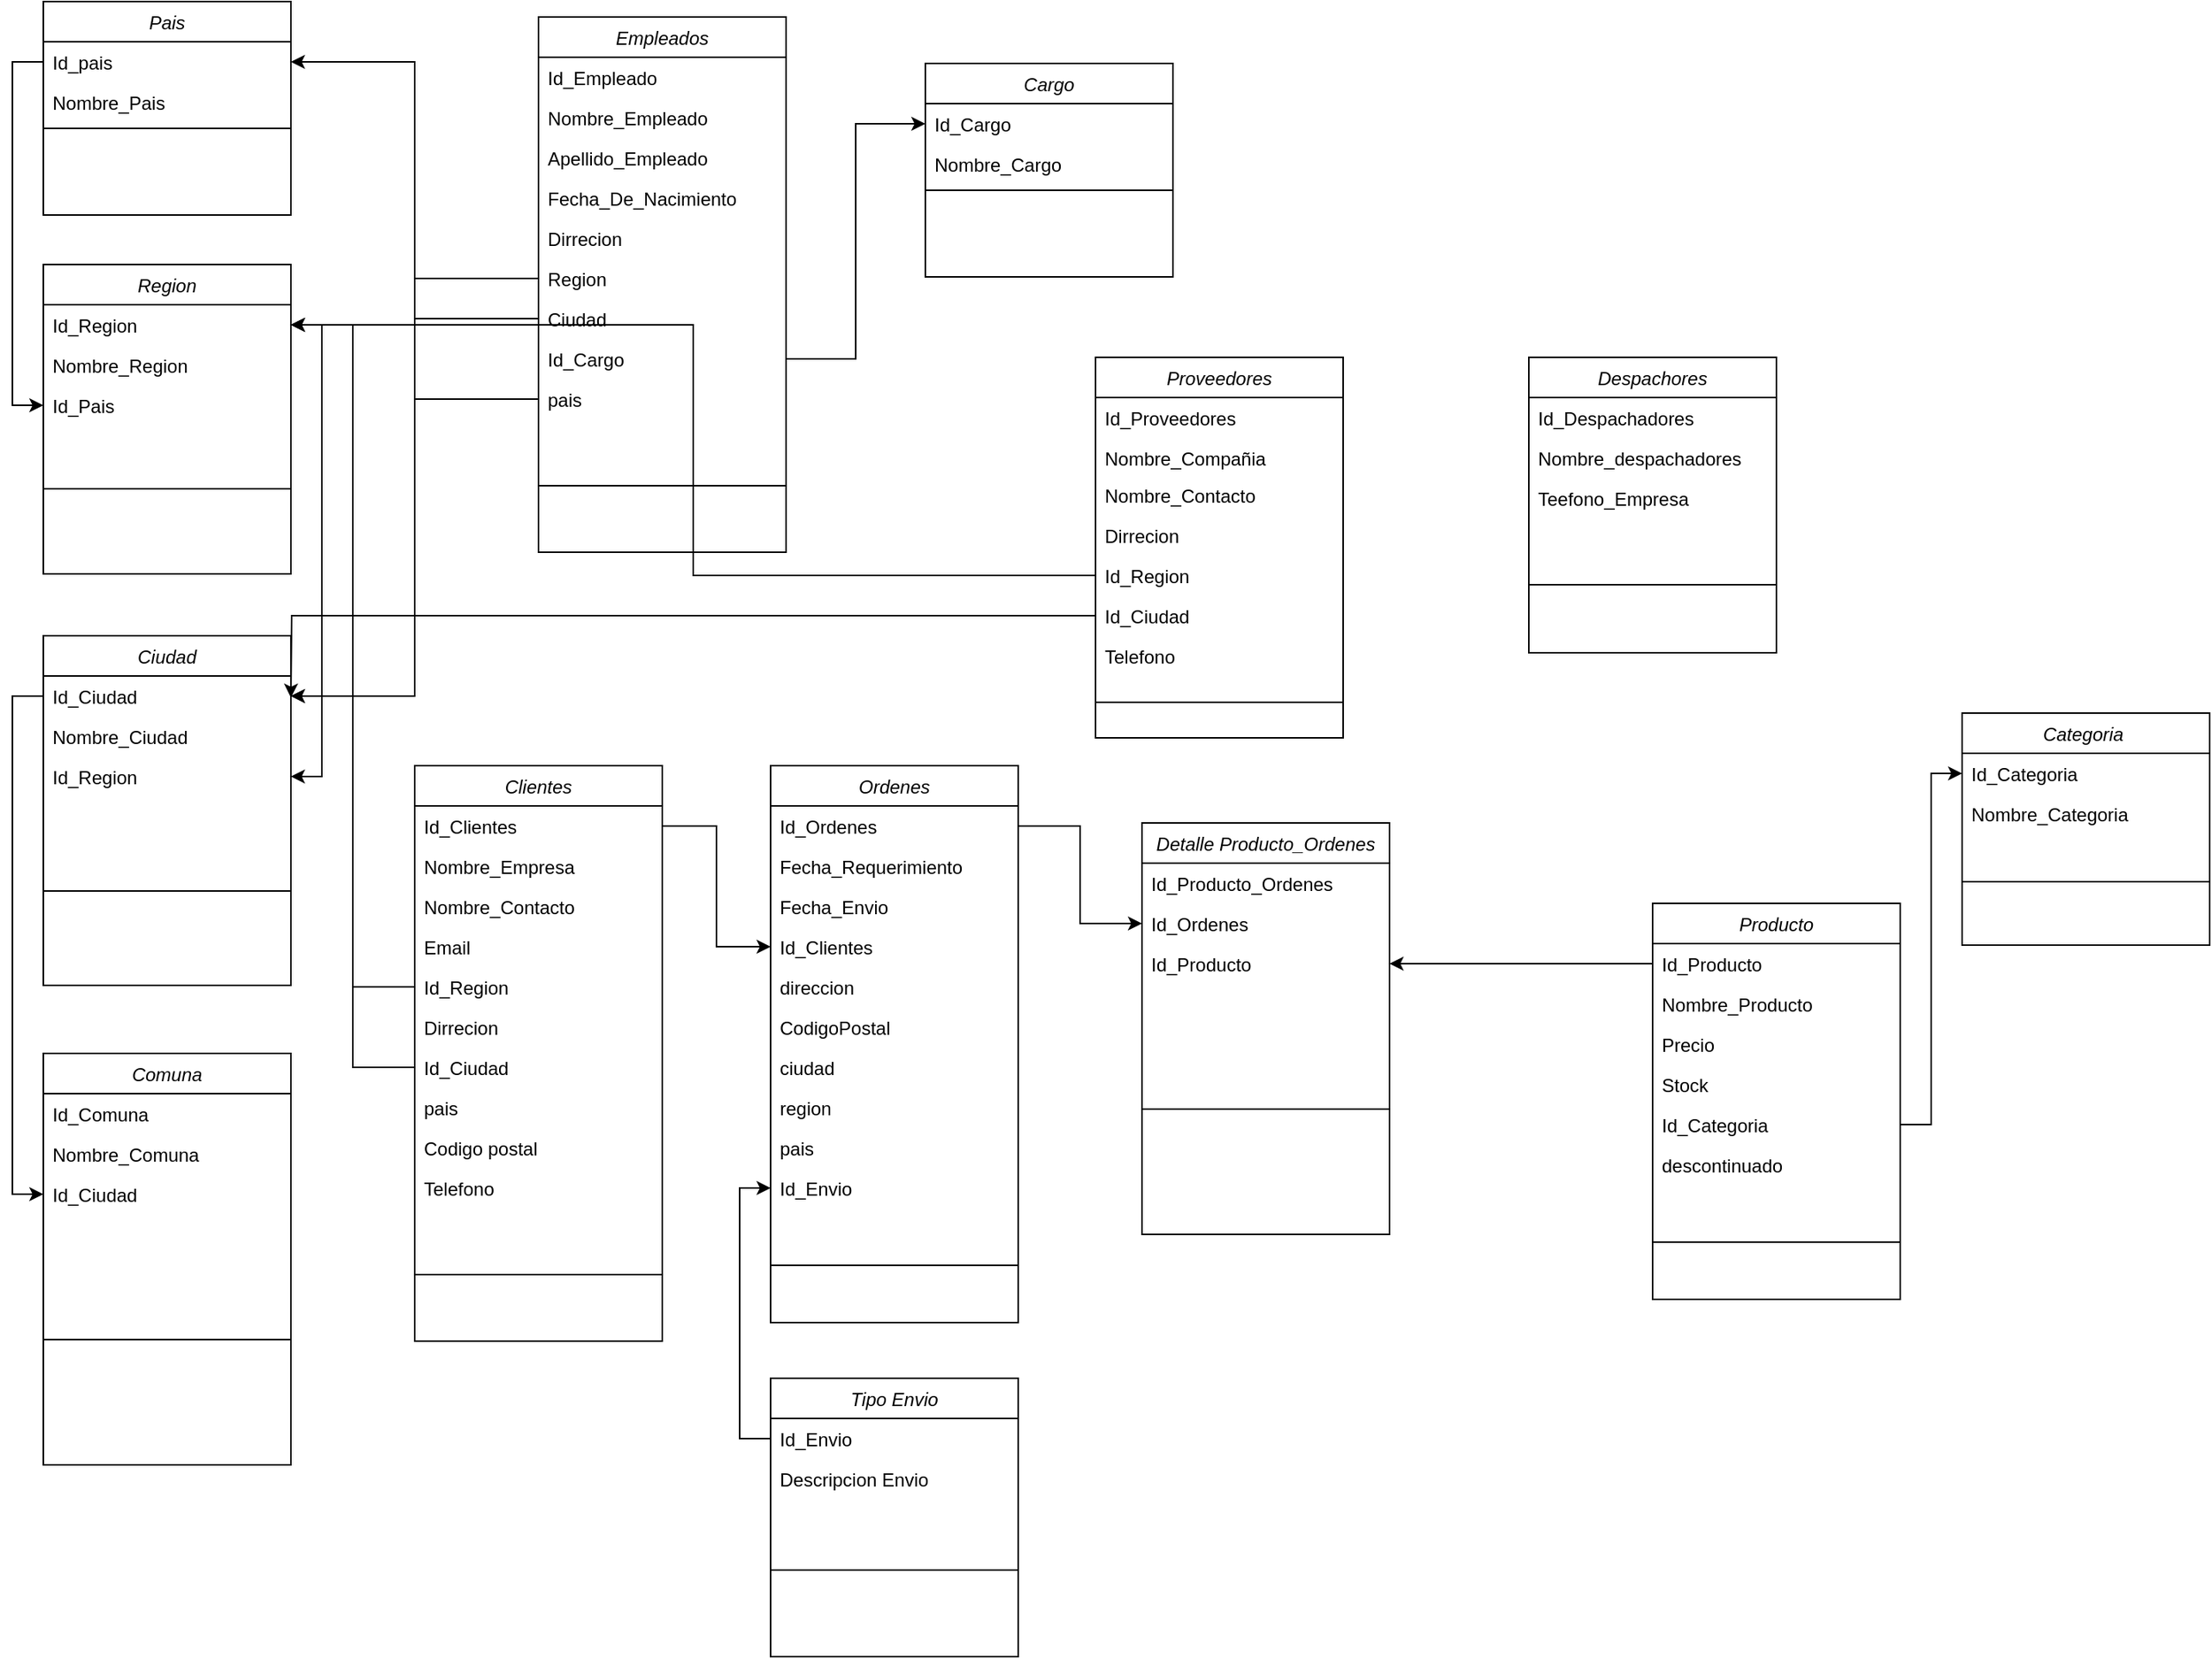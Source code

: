 <mxfile version="14.7.7" type="github">
  <diagram id="C5RBs43oDa-KdzZeNtuy" name="Page-1">
    <mxGraphModel dx="2374" dy="1089" grid="1" gridSize="10" guides="1" tooltips="1" connect="1" arrows="1" fold="1" page="1" pageScale="1" pageWidth="827" pageHeight="1169" math="0" shadow="0">
      <root>
        <mxCell id="WIyWlLk6GJQsqaUBKTNV-0" />
        <mxCell id="WIyWlLk6GJQsqaUBKTNV-1" parent="WIyWlLk6GJQsqaUBKTNV-0" />
        <mxCell id="zkfFHV4jXpPFQw0GAbJ--0" value="Pais" style="swimlane;fontStyle=2;align=center;verticalAlign=top;childLayout=stackLayout;horizontal=1;startSize=26;horizontalStack=0;resizeParent=1;resizeLast=0;collapsible=1;marginBottom=0;rounded=0;shadow=0;strokeWidth=1;" parent="WIyWlLk6GJQsqaUBKTNV-1" vertex="1">
          <mxGeometry x="80" y="30" width="160" height="138" as="geometry">
            <mxRectangle x="230" y="140" width="160" height="26" as="alternateBounds" />
          </mxGeometry>
        </mxCell>
        <mxCell id="zkfFHV4jXpPFQw0GAbJ--1" value="Id_pais" style="text;align=left;verticalAlign=top;spacingLeft=4;spacingRight=4;overflow=hidden;rotatable=0;points=[[0,0.5],[1,0.5]];portConstraint=eastwest;" parent="zkfFHV4jXpPFQw0GAbJ--0" vertex="1">
          <mxGeometry y="26" width="160" height="26" as="geometry" />
        </mxCell>
        <mxCell id="zkfFHV4jXpPFQw0GAbJ--2" value="Nombre_Pais" style="text;align=left;verticalAlign=top;spacingLeft=4;spacingRight=4;overflow=hidden;rotatable=0;points=[[0,0.5],[1,0.5]];portConstraint=eastwest;rounded=0;shadow=0;html=0;" parent="zkfFHV4jXpPFQw0GAbJ--0" vertex="1">
          <mxGeometry y="52" width="160" height="26" as="geometry" />
        </mxCell>
        <mxCell id="zkfFHV4jXpPFQw0GAbJ--4" value="" style="line;html=1;strokeWidth=1;align=left;verticalAlign=middle;spacingTop=-1;spacingLeft=3;spacingRight=3;rotatable=0;labelPosition=right;points=[];portConstraint=eastwest;" parent="zkfFHV4jXpPFQw0GAbJ--0" vertex="1">
          <mxGeometry y="78" width="160" height="8" as="geometry" />
        </mxCell>
        <mxCell id="ULn3HCa_LEXOW4lo-weC-1" value="Ciudad" style="swimlane;fontStyle=2;align=center;verticalAlign=top;childLayout=stackLayout;horizontal=1;startSize=26;horizontalStack=0;resizeParent=1;resizeLast=0;collapsible=1;marginBottom=0;rounded=0;shadow=0;strokeWidth=1;" vertex="1" parent="WIyWlLk6GJQsqaUBKTNV-1">
          <mxGeometry x="80" y="440" width="160" height="226" as="geometry">
            <mxRectangle x="230" y="140" width="160" height="26" as="alternateBounds" />
          </mxGeometry>
        </mxCell>
        <mxCell id="ULn3HCa_LEXOW4lo-weC-2" value="Id_Ciudad" style="text;align=left;verticalAlign=top;spacingLeft=4;spacingRight=4;overflow=hidden;rotatable=0;points=[[0,0.5],[1,0.5]];portConstraint=eastwest;" vertex="1" parent="ULn3HCa_LEXOW4lo-weC-1">
          <mxGeometry y="26" width="160" height="26" as="geometry" />
        </mxCell>
        <mxCell id="ULn3HCa_LEXOW4lo-weC-3" value="Nombre_Ciudad" style="text;align=left;verticalAlign=top;spacingLeft=4;spacingRight=4;overflow=hidden;rotatable=0;points=[[0,0.5],[1,0.5]];portConstraint=eastwest;rounded=0;shadow=0;html=0;" vertex="1" parent="ULn3HCa_LEXOW4lo-weC-1">
          <mxGeometry y="52" width="160" height="26" as="geometry" />
        </mxCell>
        <mxCell id="ULn3HCa_LEXOW4lo-weC-22" value="Id_Region" style="text;align=left;verticalAlign=top;spacingLeft=4;spacingRight=4;overflow=hidden;rotatable=0;points=[[0,0.5],[1,0.5]];portConstraint=eastwest;rounded=0;shadow=0;html=0;" vertex="1" parent="ULn3HCa_LEXOW4lo-weC-1">
          <mxGeometry y="78" width="160" height="26" as="geometry" />
        </mxCell>
        <mxCell id="ULn3HCa_LEXOW4lo-weC-5" value="" style="line;html=1;strokeWidth=1;align=left;verticalAlign=middle;spacingTop=-1;spacingLeft=3;spacingRight=3;rotatable=0;labelPosition=right;points=[];portConstraint=eastwest;" vertex="1" parent="ULn3HCa_LEXOW4lo-weC-1">
          <mxGeometry y="104" width="160" height="122" as="geometry" />
        </mxCell>
        <mxCell id="ULn3HCa_LEXOW4lo-weC-7" value="Comuna" style="swimlane;fontStyle=2;align=center;verticalAlign=top;childLayout=stackLayout;horizontal=1;startSize=26;horizontalStack=0;resizeParent=1;resizeLast=0;collapsible=1;marginBottom=0;rounded=0;shadow=0;strokeWidth=1;" vertex="1" parent="WIyWlLk6GJQsqaUBKTNV-1">
          <mxGeometry x="80" y="710" width="160" height="266" as="geometry">
            <mxRectangle x="230" y="140" width="160" height="26" as="alternateBounds" />
          </mxGeometry>
        </mxCell>
        <mxCell id="ULn3HCa_LEXOW4lo-weC-8" value="Id_Comuna" style="text;align=left;verticalAlign=top;spacingLeft=4;spacingRight=4;overflow=hidden;rotatable=0;points=[[0,0.5],[1,0.5]];portConstraint=eastwest;" vertex="1" parent="ULn3HCa_LEXOW4lo-weC-7">
          <mxGeometry y="26" width="160" height="26" as="geometry" />
        </mxCell>
        <mxCell id="ULn3HCa_LEXOW4lo-weC-9" value="Nombre_Comuna" style="text;align=left;verticalAlign=top;spacingLeft=4;spacingRight=4;overflow=hidden;rotatable=0;points=[[0,0.5],[1,0.5]];portConstraint=eastwest;rounded=0;shadow=0;html=0;" vertex="1" parent="ULn3HCa_LEXOW4lo-weC-7">
          <mxGeometry y="52" width="160" height="26" as="geometry" />
        </mxCell>
        <mxCell id="ULn3HCa_LEXOW4lo-weC-23" value="Id_Ciudad" style="text;align=left;verticalAlign=top;spacingLeft=4;spacingRight=4;overflow=hidden;rotatable=0;points=[[0,0.5],[1,0.5]];portConstraint=eastwest;rounded=0;shadow=0;html=0;" vertex="1" parent="ULn3HCa_LEXOW4lo-weC-7">
          <mxGeometry y="78" width="160" height="26" as="geometry" />
        </mxCell>
        <mxCell id="ULn3HCa_LEXOW4lo-weC-11" value="" style="line;html=1;strokeWidth=1;align=left;verticalAlign=middle;spacingTop=-1;spacingLeft=3;spacingRight=3;rotatable=0;labelPosition=right;points=[];portConstraint=eastwest;" vertex="1" parent="ULn3HCa_LEXOW4lo-weC-7">
          <mxGeometry y="104" width="160" height="162" as="geometry" />
        </mxCell>
        <mxCell id="ULn3HCa_LEXOW4lo-weC-13" value="Region" style="swimlane;fontStyle=2;align=center;verticalAlign=top;childLayout=stackLayout;horizontal=1;startSize=26;horizontalStack=0;resizeParent=1;resizeLast=0;collapsible=1;marginBottom=0;rounded=0;shadow=0;strokeWidth=1;" vertex="1" parent="WIyWlLk6GJQsqaUBKTNV-1">
          <mxGeometry x="80" y="200" width="160" height="200" as="geometry">
            <mxRectangle x="230" y="140" width="160" height="26" as="alternateBounds" />
          </mxGeometry>
        </mxCell>
        <mxCell id="ULn3HCa_LEXOW4lo-weC-14" value="Id_Region" style="text;align=left;verticalAlign=top;spacingLeft=4;spacingRight=4;overflow=hidden;rotatable=0;points=[[0,0.5],[1,0.5]];portConstraint=eastwest;" vertex="1" parent="ULn3HCa_LEXOW4lo-weC-13">
          <mxGeometry y="26" width="160" height="26" as="geometry" />
        </mxCell>
        <mxCell id="ULn3HCa_LEXOW4lo-weC-15" value="Nombre_Region" style="text;align=left;verticalAlign=top;spacingLeft=4;spacingRight=4;overflow=hidden;rotatable=0;points=[[0,0.5],[1,0.5]];portConstraint=eastwest;rounded=0;shadow=0;html=0;" vertex="1" parent="ULn3HCa_LEXOW4lo-weC-13">
          <mxGeometry y="52" width="160" height="26" as="geometry" />
        </mxCell>
        <mxCell id="ULn3HCa_LEXOW4lo-weC-21" value="Id_Pais" style="text;align=left;verticalAlign=top;spacingLeft=4;spacingRight=4;overflow=hidden;rotatable=0;points=[[0,0.5],[1,0.5]];portConstraint=eastwest;rounded=0;shadow=0;html=0;" vertex="1" parent="ULn3HCa_LEXOW4lo-weC-13">
          <mxGeometry y="78" width="160" height="26" as="geometry" />
        </mxCell>
        <mxCell id="ULn3HCa_LEXOW4lo-weC-17" value="" style="line;html=1;strokeWidth=1;align=left;verticalAlign=middle;spacingTop=-1;spacingLeft=3;spacingRight=3;rotatable=0;labelPosition=right;points=[];portConstraint=eastwest;" vertex="1" parent="ULn3HCa_LEXOW4lo-weC-13">
          <mxGeometry y="104" width="160" height="82" as="geometry" />
        </mxCell>
        <mxCell id="ULn3HCa_LEXOW4lo-weC-25" style="edgeStyle=orthogonalEdgeStyle;rounded=0;orthogonalLoop=1;jettySize=auto;html=1;entryX=0;entryY=0.5;entryDx=0;entryDy=0;" edge="1" parent="WIyWlLk6GJQsqaUBKTNV-1" source="zkfFHV4jXpPFQw0GAbJ--1" target="ULn3HCa_LEXOW4lo-weC-21">
          <mxGeometry relative="1" as="geometry" />
        </mxCell>
        <mxCell id="ULn3HCa_LEXOW4lo-weC-29" style="edgeStyle=orthogonalEdgeStyle;rounded=0;orthogonalLoop=1;jettySize=auto;html=1;exitX=1;exitY=0.5;exitDx=0;exitDy=0;entryX=1;entryY=0.5;entryDx=0;entryDy=0;" edge="1" parent="WIyWlLk6GJQsqaUBKTNV-1" source="ULn3HCa_LEXOW4lo-weC-14" target="ULn3HCa_LEXOW4lo-weC-22">
          <mxGeometry relative="1" as="geometry" />
        </mxCell>
        <mxCell id="ULn3HCa_LEXOW4lo-weC-30" style="edgeStyle=orthogonalEdgeStyle;rounded=0;orthogonalLoop=1;jettySize=auto;html=1;entryX=0;entryY=0.5;entryDx=0;entryDy=0;" edge="1" parent="WIyWlLk6GJQsqaUBKTNV-1" source="ULn3HCa_LEXOW4lo-weC-2" target="ULn3HCa_LEXOW4lo-weC-23">
          <mxGeometry relative="1" as="geometry" />
        </mxCell>
        <mxCell id="ULn3HCa_LEXOW4lo-weC-31" value="Empleados" style="swimlane;fontStyle=2;align=center;verticalAlign=top;childLayout=stackLayout;horizontal=1;startSize=26;horizontalStack=0;resizeParent=1;resizeLast=0;collapsible=1;marginBottom=0;rounded=0;shadow=0;strokeWidth=1;" vertex="1" parent="WIyWlLk6GJQsqaUBKTNV-1">
          <mxGeometry x="400" y="40" width="160" height="346" as="geometry">
            <mxRectangle x="230" y="140" width="160" height="26" as="alternateBounds" />
          </mxGeometry>
        </mxCell>
        <mxCell id="ULn3HCa_LEXOW4lo-weC-32" value="Id_Empleado" style="text;align=left;verticalAlign=top;spacingLeft=4;spacingRight=4;overflow=hidden;rotatable=0;points=[[0,0.5],[1,0.5]];portConstraint=eastwest;" vertex="1" parent="ULn3HCa_LEXOW4lo-weC-31">
          <mxGeometry y="26" width="160" height="26" as="geometry" />
        </mxCell>
        <mxCell id="ULn3HCa_LEXOW4lo-weC-33" value="Nombre_Empleado" style="text;align=left;verticalAlign=top;spacingLeft=4;spacingRight=4;overflow=hidden;rotatable=0;points=[[0,0.5],[1,0.5]];portConstraint=eastwest;rounded=0;shadow=0;html=0;" vertex="1" parent="ULn3HCa_LEXOW4lo-weC-31">
          <mxGeometry y="52" width="160" height="26" as="geometry" />
        </mxCell>
        <mxCell id="ULn3HCa_LEXOW4lo-weC-37" value="Apellido_Empleado" style="text;align=left;verticalAlign=top;spacingLeft=4;spacingRight=4;overflow=hidden;rotatable=0;points=[[0,0.5],[1,0.5]];portConstraint=eastwest;rounded=0;shadow=0;html=0;" vertex="1" parent="ULn3HCa_LEXOW4lo-weC-31">
          <mxGeometry y="78" width="160" height="26" as="geometry" />
        </mxCell>
        <mxCell id="ULn3HCa_LEXOW4lo-weC-36" value="Fecha_De_Nacimiento" style="text;align=left;verticalAlign=top;spacingLeft=4;spacingRight=4;overflow=hidden;rotatable=0;points=[[0,0.5],[1,0.5]];portConstraint=eastwest;rounded=0;shadow=0;html=0;" vertex="1" parent="ULn3HCa_LEXOW4lo-weC-31">
          <mxGeometry y="104" width="160" height="26" as="geometry" />
        </mxCell>
        <mxCell id="ULn3HCa_LEXOW4lo-weC-40" value="Dirrecion" style="text;align=left;verticalAlign=top;spacingLeft=4;spacingRight=4;overflow=hidden;rotatable=0;points=[[0,0.5],[1,0.5]];portConstraint=eastwest;rounded=0;shadow=0;html=0;" vertex="1" parent="ULn3HCa_LEXOW4lo-weC-31">
          <mxGeometry y="130" width="160" height="26" as="geometry" />
        </mxCell>
        <mxCell id="ULn3HCa_LEXOW4lo-weC-39" value="Region" style="text;align=left;verticalAlign=top;spacingLeft=4;spacingRight=4;overflow=hidden;rotatable=0;points=[[0,0.5],[1,0.5]];portConstraint=eastwest;rounded=0;shadow=0;html=0;" vertex="1" parent="ULn3HCa_LEXOW4lo-weC-31">
          <mxGeometry y="156" width="160" height="26" as="geometry" />
        </mxCell>
        <mxCell id="ULn3HCa_LEXOW4lo-weC-41" value="Ciudad" style="text;align=left;verticalAlign=top;spacingLeft=4;spacingRight=4;overflow=hidden;rotatable=0;points=[[0,0.5],[1,0.5]];portConstraint=eastwest;rounded=0;shadow=0;html=0;" vertex="1" parent="ULn3HCa_LEXOW4lo-weC-31">
          <mxGeometry y="182" width="160" height="26" as="geometry" />
        </mxCell>
        <mxCell id="ULn3HCa_LEXOW4lo-weC-38" value="Id_Cargo" style="text;align=left;verticalAlign=top;spacingLeft=4;spacingRight=4;overflow=hidden;rotatable=0;points=[[0,0.5],[1,0.5]];portConstraint=eastwest;rounded=0;shadow=0;html=0;" vertex="1" parent="ULn3HCa_LEXOW4lo-weC-31">
          <mxGeometry y="208" width="160" height="26" as="geometry" />
        </mxCell>
        <mxCell id="ULn3HCa_LEXOW4lo-weC-35" value="pais" style="text;align=left;verticalAlign=top;spacingLeft=4;spacingRight=4;overflow=hidden;rotatable=0;points=[[0,0.5],[1,0.5]];portConstraint=eastwest;rounded=0;shadow=0;html=0;" vertex="1" parent="ULn3HCa_LEXOW4lo-weC-31">
          <mxGeometry y="234" width="160" height="26" as="geometry" />
        </mxCell>
        <mxCell id="ULn3HCa_LEXOW4lo-weC-34" value="" style="line;html=1;strokeWidth=1;align=left;verticalAlign=middle;spacingTop=-1;spacingLeft=3;spacingRight=3;rotatable=0;labelPosition=right;points=[];portConstraint=eastwest;" vertex="1" parent="ULn3HCa_LEXOW4lo-weC-31">
          <mxGeometry y="260" width="160" height="86" as="geometry" />
        </mxCell>
        <mxCell id="ULn3HCa_LEXOW4lo-weC-42" style="edgeStyle=orthogonalEdgeStyle;rounded=0;orthogonalLoop=1;jettySize=auto;html=1;entryX=1;entryY=0.5;entryDx=0;entryDy=0;" edge="1" parent="WIyWlLk6GJQsqaUBKTNV-1" source="ULn3HCa_LEXOW4lo-weC-35" target="zkfFHV4jXpPFQw0GAbJ--1">
          <mxGeometry relative="1" as="geometry" />
        </mxCell>
        <mxCell id="ULn3HCa_LEXOW4lo-weC-43" style="edgeStyle=orthogonalEdgeStyle;rounded=0;orthogonalLoop=1;jettySize=auto;html=1;" edge="1" parent="WIyWlLk6GJQsqaUBKTNV-1" source="ULn3HCa_LEXOW4lo-weC-41" target="ULn3HCa_LEXOW4lo-weC-2">
          <mxGeometry relative="1" as="geometry" />
        </mxCell>
        <mxCell id="ULn3HCa_LEXOW4lo-weC-44" style="edgeStyle=orthogonalEdgeStyle;rounded=0;orthogonalLoop=1;jettySize=auto;html=1;" edge="1" parent="WIyWlLk6GJQsqaUBKTNV-1" source="ULn3HCa_LEXOW4lo-weC-39" target="ULn3HCa_LEXOW4lo-weC-14">
          <mxGeometry relative="1" as="geometry" />
        </mxCell>
        <mxCell id="ULn3HCa_LEXOW4lo-weC-45" value="Cargo" style="swimlane;fontStyle=2;align=center;verticalAlign=top;childLayout=stackLayout;horizontal=1;startSize=26;horizontalStack=0;resizeParent=1;resizeLast=0;collapsible=1;marginBottom=0;rounded=0;shadow=0;strokeWidth=1;" vertex="1" parent="WIyWlLk6GJQsqaUBKTNV-1">
          <mxGeometry x="650" y="70" width="160" height="138" as="geometry">
            <mxRectangle x="230" y="140" width="160" height="26" as="alternateBounds" />
          </mxGeometry>
        </mxCell>
        <mxCell id="ULn3HCa_LEXOW4lo-weC-46" value="Id_Cargo" style="text;align=left;verticalAlign=top;spacingLeft=4;spacingRight=4;overflow=hidden;rotatable=0;points=[[0,0.5],[1,0.5]];portConstraint=eastwest;" vertex="1" parent="ULn3HCa_LEXOW4lo-weC-45">
          <mxGeometry y="26" width="160" height="26" as="geometry" />
        </mxCell>
        <mxCell id="ULn3HCa_LEXOW4lo-weC-47" value="Nombre_Cargo" style="text;align=left;verticalAlign=top;spacingLeft=4;spacingRight=4;overflow=hidden;rotatable=0;points=[[0,0.5],[1,0.5]];portConstraint=eastwest;rounded=0;shadow=0;html=0;" vertex="1" parent="ULn3HCa_LEXOW4lo-weC-45">
          <mxGeometry y="52" width="160" height="26" as="geometry" />
        </mxCell>
        <mxCell id="ULn3HCa_LEXOW4lo-weC-48" value="" style="line;html=1;strokeWidth=1;align=left;verticalAlign=middle;spacingTop=-1;spacingLeft=3;spacingRight=3;rotatable=0;labelPosition=right;points=[];portConstraint=eastwest;" vertex="1" parent="ULn3HCa_LEXOW4lo-weC-45">
          <mxGeometry y="78" width="160" height="8" as="geometry" />
        </mxCell>
        <mxCell id="ULn3HCa_LEXOW4lo-weC-49" style="edgeStyle=orthogonalEdgeStyle;rounded=0;orthogonalLoop=1;jettySize=auto;html=1;entryX=0;entryY=0.5;entryDx=0;entryDy=0;" edge="1" parent="WIyWlLk6GJQsqaUBKTNV-1" source="ULn3HCa_LEXOW4lo-weC-38" target="ULn3HCa_LEXOW4lo-weC-46">
          <mxGeometry relative="1" as="geometry" />
        </mxCell>
        <mxCell id="ULn3HCa_LEXOW4lo-weC-51" value="Clientes" style="swimlane;fontStyle=2;align=center;verticalAlign=top;childLayout=stackLayout;horizontal=1;startSize=26;horizontalStack=0;resizeParent=1;resizeLast=0;collapsible=1;marginBottom=0;rounded=0;shadow=0;strokeWidth=1;" vertex="1" parent="WIyWlLk6GJQsqaUBKTNV-1">
          <mxGeometry x="320" y="524" width="160" height="372" as="geometry">
            <mxRectangle x="230" y="140" width="160" height="26" as="alternateBounds" />
          </mxGeometry>
        </mxCell>
        <mxCell id="ULn3HCa_LEXOW4lo-weC-52" value="Id_Clientes" style="text;align=left;verticalAlign=top;spacingLeft=4;spacingRight=4;overflow=hidden;rotatable=0;points=[[0,0.5],[1,0.5]];portConstraint=eastwest;" vertex="1" parent="ULn3HCa_LEXOW4lo-weC-51">
          <mxGeometry y="26" width="160" height="26" as="geometry" />
        </mxCell>
        <mxCell id="ULn3HCa_LEXOW4lo-weC-53" value="Nombre_Empresa" style="text;align=left;verticalAlign=top;spacingLeft=4;spacingRight=4;overflow=hidden;rotatable=0;points=[[0,0.5],[1,0.5]];portConstraint=eastwest;rounded=0;shadow=0;html=0;" vertex="1" parent="ULn3HCa_LEXOW4lo-weC-51">
          <mxGeometry y="52" width="160" height="26" as="geometry" />
        </mxCell>
        <mxCell id="ULn3HCa_LEXOW4lo-weC-54" value="Nombre_Contacto" style="text;align=left;verticalAlign=top;spacingLeft=4;spacingRight=4;overflow=hidden;rotatable=0;points=[[0,0.5],[1,0.5]];portConstraint=eastwest;rounded=0;shadow=0;html=0;" vertex="1" parent="ULn3HCa_LEXOW4lo-weC-51">
          <mxGeometry y="78" width="160" height="26" as="geometry" />
        </mxCell>
        <mxCell id="ULn3HCa_LEXOW4lo-weC-55" value="Email" style="text;align=left;verticalAlign=top;spacingLeft=4;spacingRight=4;overflow=hidden;rotatable=0;points=[[0,0.5],[1,0.5]];portConstraint=eastwest;rounded=0;shadow=0;html=0;" vertex="1" parent="ULn3HCa_LEXOW4lo-weC-51">
          <mxGeometry y="104" width="160" height="26" as="geometry" />
        </mxCell>
        <mxCell id="ULn3HCa_LEXOW4lo-weC-57" value="Id_Region" style="text;align=left;verticalAlign=top;spacingLeft=4;spacingRight=4;overflow=hidden;rotatable=0;points=[[0,0.5],[1,0.5]];portConstraint=eastwest;rounded=0;shadow=0;html=0;" vertex="1" parent="ULn3HCa_LEXOW4lo-weC-51">
          <mxGeometry y="130" width="160" height="26" as="geometry" />
        </mxCell>
        <mxCell id="ULn3HCa_LEXOW4lo-weC-56" value="Dirrecion" style="text;align=left;verticalAlign=top;spacingLeft=4;spacingRight=4;overflow=hidden;rotatable=0;points=[[0,0.5],[1,0.5]];portConstraint=eastwest;rounded=0;shadow=0;html=0;" vertex="1" parent="ULn3HCa_LEXOW4lo-weC-51">
          <mxGeometry y="156" width="160" height="26" as="geometry" />
        </mxCell>
        <mxCell id="ULn3HCa_LEXOW4lo-weC-58" value="Id_Ciudad" style="text;align=left;verticalAlign=top;spacingLeft=4;spacingRight=4;overflow=hidden;rotatable=0;points=[[0,0.5],[1,0.5]];portConstraint=eastwest;rounded=0;shadow=0;html=0;" vertex="1" parent="ULn3HCa_LEXOW4lo-weC-51">
          <mxGeometry y="182" width="160" height="26" as="geometry" />
        </mxCell>
        <mxCell id="ULn3HCa_LEXOW4lo-weC-60" value="pais" style="text;align=left;verticalAlign=top;spacingLeft=4;spacingRight=4;overflow=hidden;rotatable=0;points=[[0,0.5],[1,0.5]];portConstraint=eastwest;rounded=0;shadow=0;html=0;" vertex="1" parent="ULn3HCa_LEXOW4lo-weC-51">
          <mxGeometry y="208" width="160" height="26" as="geometry" />
        </mxCell>
        <mxCell id="ULn3HCa_LEXOW4lo-weC-62" value="Codigo postal" style="text;align=left;verticalAlign=top;spacingLeft=4;spacingRight=4;overflow=hidden;rotatable=0;points=[[0,0.5],[1,0.5]];portConstraint=eastwest;rounded=0;shadow=0;html=0;" vertex="1" parent="ULn3HCa_LEXOW4lo-weC-51">
          <mxGeometry y="234" width="160" height="26" as="geometry" />
        </mxCell>
        <mxCell id="ULn3HCa_LEXOW4lo-weC-63" value="Telefono" style="text;align=left;verticalAlign=top;spacingLeft=4;spacingRight=4;overflow=hidden;rotatable=0;points=[[0,0.5],[1,0.5]];portConstraint=eastwest;rounded=0;shadow=0;html=0;" vertex="1" parent="ULn3HCa_LEXOW4lo-weC-51">
          <mxGeometry y="260" width="160" height="26" as="geometry" />
        </mxCell>
        <mxCell id="ULn3HCa_LEXOW4lo-weC-61" value="" style="line;html=1;strokeWidth=1;align=left;verticalAlign=middle;spacingTop=-1;spacingLeft=3;spacingRight=3;rotatable=0;labelPosition=right;points=[];portConstraint=eastwest;" vertex="1" parent="ULn3HCa_LEXOW4lo-weC-51">
          <mxGeometry y="286" width="160" height="86" as="geometry" />
        </mxCell>
        <mxCell id="ULn3HCa_LEXOW4lo-weC-64" value="Despachores" style="swimlane;fontStyle=2;align=center;verticalAlign=top;childLayout=stackLayout;horizontal=1;startSize=26;horizontalStack=0;resizeParent=1;resizeLast=0;collapsible=1;marginBottom=0;rounded=0;shadow=0;strokeWidth=1;" vertex="1" parent="WIyWlLk6GJQsqaUBKTNV-1">
          <mxGeometry x="1040" y="260" width="160" height="191" as="geometry">
            <mxRectangle x="230" y="140" width="160" height="26" as="alternateBounds" />
          </mxGeometry>
        </mxCell>
        <mxCell id="ULn3HCa_LEXOW4lo-weC-65" value="Id_Despachadores" style="text;align=left;verticalAlign=top;spacingLeft=4;spacingRight=4;overflow=hidden;rotatable=0;points=[[0,0.5],[1,0.5]];portConstraint=eastwest;" vertex="1" parent="ULn3HCa_LEXOW4lo-weC-64">
          <mxGeometry y="26" width="160" height="26" as="geometry" />
        </mxCell>
        <mxCell id="ULn3HCa_LEXOW4lo-weC-66" value="Nombre_despachadores" style="text;align=left;verticalAlign=top;spacingLeft=4;spacingRight=4;overflow=hidden;rotatable=0;points=[[0,0.5],[1,0.5]];portConstraint=eastwest;rounded=0;shadow=0;html=0;" vertex="1" parent="ULn3HCa_LEXOW4lo-weC-64">
          <mxGeometry y="52" width="160" height="26" as="geometry" />
        </mxCell>
        <mxCell id="ULn3HCa_LEXOW4lo-weC-67" value="Teefono_Empresa" style="text;align=left;verticalAlign=top;spacingLeft=4;spacingRight=4;overflow=hidden;rotatable=0;points=[[0,0.5],[1,0.5]];portConstraint=eastwest;rounded=0;shadow=0;html=0;" vertex="1" parent="ULn3HCa_LEXOW4lo-weC-64">
          <mxGeometry y="78" width="160" height="26" as="geometry" />
        </mxCell>
        <mxCell id="ULn3HCa_LEXOW4lo-weC-75" value="" style="line;html=1;strokeWidth=1;align=left;verticalAlign=middle;spacingTop=-1;spacingLeft=3;spacingRight=3;rotatable=0;labelPosition=right;points=[];portConstraint=eastwest;" vertex="1" parent="ULn3HCa_LEXOW4lo-weC-64">
          <mxGeometry y="104" width="160" height="86" as="geometry" />
        </mxCell>
        <mxCell id="ULn3HCa_LEXOW4lo-weC-76" value="Categoria " style="swimlane;fontStyle=2;align=center;verticalAlign=top;childLayout=stackLayout;horizontal=1;startSize=26;horizontalStack=0;resizeParent=1;resizeLast=0;collapsible=1;marginBottom=0;rounded=0;shadow=0;strokeWidth=1;" vertex="1" parent="WIyWlLk6GJQsqaUBKTNV-1">
          <mxGeometry x="1320" y="490" width="160" height="150" as="geometry">
            <mxRectangle x="230" y="140" width="160" height="26" as="alternateBounds" />
          </mxGeometry>
        </mxCell>
        <mxCell id="ULn3HCa_LEXOW4lo-weC-77" value="Id_Categoria" style="text;align=left;verticalAlign=top;spacingLeft=4;spacingRight=4;overflow=hidden;rotatable=0;points=[[0,0.5],[1,0.5]];portConstraint=eastwest;" vertex="1" parent="ULn3HCa_LEXOW4lo-weC-76">
          <mxGeometry y="26" width="160" height="26" as="geometry" />
        </mxCell>
        <mxCell id="ULn3HCa_LEXOW4lo-weC-78" value="Nombre_Categoria" style="text;align=left;verticalAlign=top;spacingLeft=4;spacingRight=4;overflow=hidden;rotatable=0;points=[[0,0.5],[1,0.5]];portConstraint=eastwest;rounded=0;shadow=0;html=0;" vertex="1" parent="ULn3HCa_LEXOW4lo-weC-76">
          <mxGeometry y="52" width="160" height="26" as="geometry" />
        </mxCell>
        <mxCell id="ULn3HCa_LEXOW4lo-weC-80" value="" style="line;html=1;strokeWidth=1;align=left;verticalAlign=middle;spacingTop=-1;spacingLeft=3;spacingRight=3;rotatable=0;labelPosition=right;points=[];portConstraint=eastwest;" vertex="1" parent="ULn3HCa_LEXOW4lo-weC-76">
          <mxGeometry y="78" width="160" height="62" as="geometry" />
        </mxCell>
        <mxCell id="ULn3HCa_LEXOW4lo-weC-81" value="Proveedores" style="swimlane;fontStyle=2;align=center;verticalAlign=top;childLayout=stackLayout;horizontal=1;startSize=26;horizontalStack=0;resizeParent=1;resizeLast=0;collapsible=1;marginBottom=0;rounded=0;shadow=0;strokeWidth=1;" vertex="1" parent="WIyWlLk6GJQsqaUBKTNV-1">
          <mxGeometry x="760" y="260" width="160" height="246" as="geometry">
            <mxRectangle x="230" y="140" width="160" height="26" as="alternateBounds" />
          </mxGeometry>
        </mxCell>
        <mxCell id="ULn3HCa_LEXOW4lo-weC-82" value="Id_Proveedores" style="text;align=left;verticalAlign=top;spacingLeft=4;spacingRight=4;overflow=hidden;rotatable=0;points=[[0,0.5],[1,0.5]];portConstraint=eastwest;" vertex="1" parent="ULn3HCa_LEXOW4lo-weC-81">
          <mxGeometry y="26" width="160" height="26" as="geometry" />
        </mxCell>
        <mxCell id="ULn3HCa_LEXOW4lo-weC-85" value="Nombre_Compañia" style="text;align=left;verticalAlign=top;spacingLeft=4;spacingRight=4;overflow=hidden;rotatable=0;points=[[0,0.5],[1,0.5]];portConstraint=eastwest;rounded=0;shadow=0;html=0;" vertex="1" parent="ULn3HCa_LEXOW4lo-weC-81">
          <mxGeometry y="52" width="160" height="24" as="geometry" />
        </mxCell>
        <mxCell id="ULn3HCa_LEXOW4lo-weC-83" value="Nombre_Contacto" style="text;align=left;verticalAlign=top;spacingLeft=4;spacingRight=4;overflow=hidden;rotatable=0;points=[[0,0.5],[1,0.5]];portConstraint=eastwest;rounded=0;shadow=0;html=0;" vertex="1" parent="ULn3HCa_LEXOW4lo-weC-81">
          <mxGeometry y="76" width="160" height="26" as="geometry" />
        </mxCell>
        <mxCell id="ULn3HCa_LEXOW4lo-weC-90" value="Dirrecion" style="text;align=left;verticalAlign=top;spacingLeft=4;spacingRight=4;overflow=hidden;rotatable=0;points=[[0,0.5],[1,0.5]];portConstraint=eastwest;rounded=0;shadow=0;html=0;" vertex="1" parent="ULn3HCa_LEXOW4lo-weC-81">
          <mxGeometry y="102" width="160" height="26" as="geometry" />
        </mxCell>
        <mxCell id="ULn3HCa_LEXOW4lo-weC-89" value="Id_Region" style="text;align=left;verticalAlign=top;spacingLeft=4;spacingRight=4;overflow=hidden;rotatable=0;points=[[0,0.5],[1,0.5]];portConstraint=eastwest;rounded=0;shadow=0;html=0;" vertex="1" parent="ULn3HCa_LEXOW4lo-weC-81">
          <mxGeometry y="128" width="160" height="26" as="geometry" />
        </mxCell>
        <mxCell id="ULn3HCa_LEXOW4lo-weC-91" value="Id_Ciudad" style="text;align=left;verticalAlign=top;spacingLeft=4;spacingRight=4;overflow=hidden;rotatable=0;points=[[0,0.5],[1,0.5]];portConstraint=eastwest;rounded=0;shadow=0;html=0;" vertex="1" parent="ULn3HCa_LEXOW4lo-weC-81">
          <mxGeometry y="154" width="160" height="26" as="geometry" />
        </mxCell>
        <mxCell id="ULn3HCa_LEXOW4lo-weC-94" value="Telefono" style="text;align=left;verticalAlign=top;spacingLeft=4;spacingRight=4;overflow=hidden;rotatable=0;points=[[0,0.5],[1,0.5]];portConstraint=eastwest;rounded=0;shadow=0;html=0;" vertex="1" parent="ULn3HCa_LEXOW4lo-weC-81">
          <mxGeometry y="180" width="160" height="26" as="geometry" />
        </mxCell>
        <mxCell id="ULn3HCa_LEXOW4lo-weC-84" value="" style="line;html=1;strokeWidth=1;align=left;verticalAlign=middle;spacingTop=-1;spacingLeft=3;spacingRight=3;rotatable=0;labelPosition=right;points=[];portConstraint=eastwest;" vertex="1" parent="ULn3HCa_LEXOW4lo-weC-81">
          <mxGeometry y="206" width="160" height="34" as="geometry" />
        </mxCell>
        <mxCell id="ULn3HCa_LEXOW4lo-weC-95" value="Producto" style="swimlane;fontStyle=2;align=center;verticalAlign=top;childLayout=stackLayout;horizontal=1;startSize=26;horizontalStack=0;resizeParent=1;resizeLast=0;collapsible=1;marginBottom=0;rounded=0;shadow=0;strokeWidth=1;" vertex="1" parent="WIyWlLk6GJQsqaUBKTNV-1">
          <mxGeometry x="1120" y="613" width="160" height="256" as="geometry">
            <mxRectangle x="230" y="140" width="160" height="26" as="alternateBounds" />
          </mxGeometry>
        </mxCell>
        <mxCell id="ULn3HCa_LEXOW4lo-weC-96" value="Id_Producto" style="text;align=left;verticalAlign=top;spacingLeft=4;spacingRight=4;overflow=hidden;rotatable=0;points=[[0,0.5],[1,0.5]];portConstraint=eastwest;" vertex="1" parent="ULn3HCa_LEXOW4lo-weC-95">
          <mxGeometry y="26" width="160" height="26" as="geometry" />
        </mxCell>
        <mxCell id="ULn3HCa_LEXOW4lo-weC-97" value="Nombre_Producto" style="text;align=left;verticalAlign=top;spacingLeft=4;spacingRight=4;overflow=hidden;rotatable=0;points=[[0,0.5],[1,0.5]];portConstraint=eastwest;rounded=0;shadow=0;html=0;" vertex="1" parent="ULn3HCa_LEXOW4lo-weC-95">
          <mxGeometry y="52" width="160" height="26" as="geometry" />
        </mxCell>
        <mxCell id="ULn3HCa_LEXOW4lo-weC-99" value="Precio" style="text;align=left;verticalAlign=top;spacingLeft=4;spacingRight=4;overflow=hidden;rotatable=0;points=[[0,0.5],[1,0.5]];portConstraint=eastwest;rounded=0;shadow=0;html=0;" vertex="1" parent="ULn3HCa_LEXOW4lo-weC-95">
          <mxGeometry y="78" width="160" height="26" as="geometry" />
        </mxCell>
        <mxCell id="ULn3HCa_LEXOW4lo-weC-100" value="Stock" style="text;align=left;verticalAlign=top;spacingLeft=4;spacingRight=4;overflow=hidden;rotatable=0;points=[[0,0.5],[1,0.5]];portConstraint=eastwest;rounded=0;shadow=0;html=0;" vertex="1" parent="ULn3HCa_LEXOW4lo-weC-95">
          <mxGeometry y="104" width="160" height="26" as="geometry" />
        </mxCell>
        <mxCell id="ULn3HCa_LEXOW4lo-weC-152" value="Id_Categoria" style="text;align=left;verticalAlign=top;spacingLeft=4;spacingRight=4;overflow=hidden;rotatable=0;points=[[0,0.5],[1,0.5]];portConstraint=eastwest;rounded=0;shadow=0;html=0;" vertex="1" parent="ULn3HCa_LEXOW4lo-weC-95">
          <mxGeometry y="130" width="160" height="26" as="geometry" />
        </mxCell>
        <mxCell id="ULn3HCa_LEXOW4lo-weC-101" value="descontinuado" style="text;align=left;verticalAlign=top;spacingLeft=4;spacingRight=4;overflow=hidden;rotatable=0;points=[[0,0.5],[1,0.5]];portConstraint=eastwest;rounded=0;shadow=0;html=0;" vertex="1" parent="ULn3HCa_LEXOW4lo-weC-95">
          <mxGeometry y="156" width="160" height="26" as="geometry" />
        </mxCell>
        <mxCell id="ULn3HCa_LEXOW4lo-weC-98" value="" style="line;html=1;strokeWidth=1;align=left;verticalAlign=middle;spacingTop=-1;spacingLeft=3;spacingRight=3;rotatable=0;labelPosition=right;points=[];portConstraint=eastwest;" vertex="1" parent="ULn3HCa_LEXOW4lo-weC-95">
          <mxGeometry y="182" width="160" height="74" as="geometry" />
        </mxCell>
        <mxCell id="ULn3HCa_LEXOW4lo-weC-109" value="Ordenes" style="swimlane;fontStyle=2;align=center;verticalAlign=top;childLayout=stackLayout;horizontal=1;startSize=26;horizontalStack=0;resizeParent=1;resizeLast=0;collapsible=1;marginBottom=0;rounded=0;shadow=0;strokeWidth=1;" vertex="1" parent="WIyWlLk6GJQsqaUBKTNV-1">
          <mxGeometry x="550" y="524" width="160" height="360" as="geometry">
            <mxRectangle x="230" y="140" width="160" height="26" as="alternateBounds" />
          </mxGeometry>
        </mxCell>
        <mxCell id="ULn3HCa_LEXOW4lo-weC-110" value="Id_Ordenes" style="text;align=left;verticalAlign=top;spacingLeft=4;spacingRight=4;overflow=hidden;rotatable=0;points=[[0,0.5],[1,0.5]];portConstraint=eastwest;" vertex="1" parent="ULn3HCa_LEXOW4lo-weC-109">
          <mxGeometry y="26" width="160" height="26" as="geometry" />
        </mxCell>
        <mxCell id="ULn3HCa_LEXOW4lo-weC-111" value="Fecha_Requerimiento" style="text;align=left;verticalAlign=top;spacingLeft=4;spacingRight=4;overflow=hidden;rotatable=0;points=[[0,0.5],[1,0.5]];portConstraint=eastwest;rounded=0;shadow=0;html=0;" vertex="1" parent="ULn3HCa_LEXOW4lo-weC-109">
          <mxGeometry y="52" width="160" height="26" as="geometry" />
        </mxCell>
        <mxCell id="ULn3HCa_LEXOW4lo-weC-113" value="Fecha_Envio" style="text;align=left;verticalAlign=top;spacingLeft=4;spacingRight=4;overflow=hidden;rotatable=0;points=[[0,0.5],[1,0.5]];portConstraint=eastwest;rounded=0;shadow=0;html=0;" vertex="1" parent="ULn3HCa_LEXOW4lo-weC-109">
          <mxGeometry y="78" width="160" height="26" as="geometry" />
        </mxCell>
        <mxCell id="ULn3HCa_LEXOW4lo-weC-116" value="Id_Clientes" style="text;align=left;verticalAlign=top;spacingLeft=4;spacingRight=4;overflow=hidden;rotatable=0;points=[[0,0.5],[1,0.5]];portConstraint=eastwest;rounded=0;shadow=0;html=0;" vertex="1" parent="ULn3HCa_LEXOW4lo-weC-109">
          <mxGeometry y="104" width="160" height="26" as="geometry" />
        </mxCell>
        <mxCell id="ULn3HCa_LEXOW4lo-weC-118" value="direccion" style="text;align=left;verticalAlign=top;spacingLeft=4;spacingRight=4;overflow=hidden;rotatable=0;points=[[0,0.5],[1,0.5]];portConstraint=eastwest;rounded=0;shadow=0;html=0;" vertex="1" parent="ULn3HCa_LEXOW4lo-weC-109">
          <mxGeometry y="130" width="160" height="26" as="geometry" />
        </mxCell>
        <mxCell id="ULn3HCa_LEXOW4lo-weC-119" value="CodigoPostal" style="text;align=left;verticalAlign=top;spacingLeft=4;spacingRight=4;overflow=hidden;rotatable=0;points=[[0,0.5],[1,0.5]];portConstraint=eastwest;rounded=0;shadow=0;html=0;" vertex="1" parent="ULn3HCa_LEXOW4lo-weC-109">
          <mxGeometry y="156" width="160" height="26" as="geometry" />
        </mxCell>
        <mxCell id="ULn3HCa_LEXOW4lo-weC-120" value="ciudad" style="text;align=left;verticalAlign=top;spacingLeft=4;spacingRight=4;overflow=hidden;rotatable=0;points=[[0,0.5],[1,0.5]];portConstraint=eastwest;rounded=0;shadow=0;html=0;" vertex="1" parent="ULn3HCa_LEXOW4lo-weC-109">
          <mxGeometry y="182" width="160" height="26" as="geometry" />
        </mxCell>
        <mxCell id="ULn3HCa_LEXOW4lo-weC-121" value="region" style="text;align=left;verticalAlign=top;spacingLeft=4;spacingRight=4;overflow=hidden;rotatable=0;points=[[0,0.5],[1,0.5]];portConstraint=eastwest;rounded=0;shadow=0;html=0;" vertex="1" parent="ULn3HCa_LEXOW4lo-weC-109">
          <mxGeometry y="208" width="160" height="26" as="geometry" />
        </mxCell>
        <mxCell id="ULn3HCa_LEXOW4lo-weC-122" value="pais" style="text;align=left;verticalAlign=top;spacingLeft=4;spacingRight=4;overflow=hidden;rotatable=0;points=[[0,0.5],[1,0.5]];portConstraint=eastwest;rounded=0;shadow=0;html=0;" vertex="1" parent="ULn3HCa_LEXOW4lo-weC-109">
          <mxGeometry y="234" width="160" height="26" as="geometry" />
        </mxCell>
        <mxCell id="ULn3HCa_LEXOW4lo-weC-134" value="Id_Envio" style="text;align=left;verticalAlign=top;spacingLeft=4;spacingRight=4;overflow=hidden;rotatable=0;points=[[0,0.5],[1,0.5]];portConstraint=eastwest;rounded=0;shadow=0;html=0;" vertex="1" parent="ULn3HCa_LEXOW4lo-weC-109">
          <mxGeometry y="260" width="160" height="26" as="geometry" />
        </mxCell>
        <mxCell id="ULn3HCa_LEXOW4lo-weC-115" value="" style="line;html=1;strokeWidth=1;align=left;verticalAlign=middle;spacingTop=-1;spacingLeft=3;spacingRight=3;rotatable=0;labelPosition=right;points=[];portConstraint=eastwest;" vertex="1" parent="ULn3HCa_LEXOW4lo-weC-109">
          <mxGeometry y="286" width="160" height="74" as="geometry" />
        </mxCell>
        <mxCell id="ULn3HCa_LEXOW4lo-weC-123" value="Tipo Envio" style="swimlane;fontStyle=2;align=center;verticalAlign=top;childLayout=stackLayout;horizontal=1;startSize=26;horizontalStack=0;resizeParent=1;resizeLast=0;collapsible=1;marginBottom=0;rounded=0;shadow=0;strokeWidth=1;" vertex="1" parent="WIyWlLk6GJQsqaUBKTNV-1">
          <mxGeometry x="550" y="920" width="160" height="180" as="geometry">
            <mxRectangle x="230" y="140" width="160" height="26" as="alternateBounds" />
          </mxGeometry>
        </mxCell>
        <mxCell id="ULn3HCa_LEXOW4lo-weC-124" value="Id_Envio" style="text;align=left;verticalAlign=top;spacingLeft=4;spacingRight=4;overflow=hidden;rotatable=0;points=[[0,0.5],[1,0.5]];portConstraint=eastwest;" vertex="1" parent="ULn3HCa_LEXOW4lo-weC-123">
          <mxGeometry y="26" width="160" height="26" as="geometry" />
        </mxCell>
        <mxCell id="ULn3HCa_LEXOW4lo-weC-125" value="Descripcion Envio" style="text;align=left;verticalAlign=top;spacingLeft=4;spacingRight=4;overflow=hidden;rotatable=0;points=[[0,0.5],[1,0.5]];portConstraint=eastwest;rounded=0;shadow=0;html=0;" vertex="1" parent="ULn3HCa_LEXOW4lo-weC-123">
          <mxGeometry y="52" width="160" height="26" as="geometry" />
        </mxCell>
        <mxCell id="ULn3HCa_LEXOW4lo-weC-133" value="" style="line;html=1;strokeWidth=1;align=left;verticalAlign=middle;spacingTop=-1;spacingLeft=3;spacingRight=3;rotatable=0;labelPosition=right;points=[];portConstraint=eastwest;" vertex="1" parent="ULn3HCa_LEXOW4lo-weC-123">
          <mxGeometry y="78" width="160" height="92" as="geometry" />
        </mxCell>
        <mxCell id="ULn3HCa_LEXOW4lo-weC-135" value="Detalle Producto_Ordenes" style="swimlane;fontStyle=2;align=center;verticalAlign=top;childLayout=stackLayout;horizontal=1;startSize=26;horizontalStack=0;resizeParent=1;resizeLast=0;collapsible=1;marginBottom=0;rounded=0;shadow=0;strokeWidth=1;" vertex="1" parent="WIyWlLk6GJQsqaUBKTNV-1">
          <mxGeometry x="790" y="561" width="160" height="266" as="geometry">
            <mxRectangle x="230" y="140" width="160" height="26" as="alternateBounds" />
          </mxGeometry>
        </mxCell>
        <mxCell id="ULn3HCa_LEXOW4lo-weC-136" value="Id_Producto_Ordenes" style="text;align=left;verticalAlign=top;spacingLeft=4;spacingRight=4;overflow=hidden;rotatable=0;points=[[0,0.5],[1,0.5]];portConstraint=eastwest;" vertex="1" parent="ULn3HCa_LEXOW4lo-weC-135">
          <mxGeometry y="26" width="160" height="26" as="geometry" />
        </mxCell>
        <mxCell id="ULn3HCa_LEXOW4lo-weC-137" value="Id_Ordenes" style="text;align=left;verticalAlign=top;spacingLeft=4;spacingRight=4;overflow=hidden;rotatable=0;points=[[0,0.5],[1,0.5]];portConstraint=eastwest;rounded=0;shadow=0;html=0;" vertex="1" parent="ULn3HCa_LEXOW4lo-weC-135">
          <mxGeometry y="52" width="160" height="26" as="geometry" />
        </mxCell>
        <mxCell id="ULn3HCa_LEXOW4lo-weC-138" value="Id_Producto" style="text;align=left;verticalAlign=top;spacingLeft=4;spacingRight=4;overflow=hidden;rotatable=0;points=[[0,0.5],[1,0.5]];portConstraint=eastwest;rounded=0;shadow=0;html=0;" vertex="1" parent="ULn3HCa_LEXOW4lo-weC-135">
          <mxGeometry y="78" width="160" height="26" as="geometry" />
        </mxCell>
        <mxCell id="ULn3HCa_LEXOW4lo-weC-146" value="" style="line;html=1;strokeWidth=1;align=left;verticalAlign=middle;spacingTop=-1;spacingLeft=3;spacingRight=3;rotatable=0;labelPosition=right;points=[];portConstraint=eastwest;" vertex="1" parent="ULn3HCa_LEXOW4lo-weC-135">
          <mxGeometry y="104" width="160" height="162" as="geometry" />
        </mxCell>
        <mxCell id="ULn3HCa_LEXOW4lo-weC-150" style="edgeStyle=orthogonalEdgeStyle;rounded=0;orthogonalLoop=1;jettySize=auto;html=1;entryX=0;entryY=0.5;entryDx=0;entryDy=0;" edge="1" parent="WIyWlLk6GJQsqaUBKTNV-1" source="ULn3HCa_LEXOW4lo-weC-110" target="ULn3HCa_LEXOW4lo-weC-137">
          <mxGeometry relative="1" as="geometry" />
        </mxCell>
        <mxCell id="ULn3HCa_LEXOW4lo-weC-153" style="edgeStyle=orthogonalEdgeStyle;rounded=0;orthogonalLoop=1;jettySize=auto;html=1;entryX=0;entryY=0.5;entryDx=0;entryDy=0;" edge="1" parent="WIyWlLk6GJQsqaUBKTNV-1" source="ULn3HCa_LEXOW4lo-weC-152" target="ULn3HCa_LEXOW4lo-weC-77">
          <mxGeometry relative="1" as="geometry" />
        </mxCell>
        <mxCell id="ULn3HCa_LEXOW4lo-weC-172" style="edgeStyle=orthogonalEdgeStyle;rounded=0;orthogonalLoop=1;jettySize=auto;html=1;exitX=1;exitY=0.5;exitDx=0;exitDy=0;entryX=0;entryY=0.5;entryDx=0;entryDy=0;" edge="1" parent="WIyWlLk6GJQsqaUBKTNV-1" source="ULn3HCa_LEXOW4lo-weC-52" target="ULn3HCa_LEXOW4lo-weC-116">
          <mxGeometry relative="1" as="geometry">
            <mxPoint x="530" y="611" as="targetPoint" />
          </mxGeometry>
        </mxCell>
        <mxCell id="ULn3HCa_LEXOW4lo-weC-178" style="edgeStyle=orthogonalEdgeStyle;rounded=0;orthogonalLoop=1;jettySize=auto;html=1;entryX=1;entryY=0.5;entryDx=0;entryDy=0;" edge="1" parent="WIyWlLk6GJQsqaUBKTNV-1" source="ULn3HCa_LEXOW4lo-weC-58" target="ULn3HCa_LEXOW4lo-weC-2">
          <mxGeometry relative="1" as="geometry" />
        </mxCell>
        <mxCell id="ULn3HCa_LEXOW4lo-weC-179" style="edgeStyle=orthogonalEdgeStyle;rounded=0;orthogonalLoop=1;jettySize=auto;html=1;entryX=1;entryY=0.5;entryDx=0;entryDy=0;" edge="1" parent="WIyWlLk6GJQsqaUBKTNV-1" source="ULn3HCa_LEXOW4lo-weC-57" target="ULn3HCa_LEXOW4lo-weC-14">
          <mxGeometry relative="1" as="geometry" />
        </mxCell>
        <mxCell id="ULn3HCa_LEXOW4lo-weC-180" style="edgeStyle=orthogonalEdgeStyle;rounded=0;orthogonalLoop=1;jettySize=auto;html=1;" edge="1" parent="WIyWlLk6GJQsqaUBKTNV-1" source="ULn3HCa_LEXOW4lo-weC-91">
          <mxGeometry relative="1" as="geometry">
            <mxPoint x="240" y="480" as="targetPoint" />
          </mxGeometry>
        </mxCell>
        <mxCell id="ULn3HCa_LEXOW4lo-weC-181" style="edgeStyle=orthogonalEdgeStyle;rounded=0;orthogonalLoop=1;jettySize=auto;html=1;entryX=1;entryY=0.5;entryDx=0;entryDy=0;" edge="1" parent="WIyWlLk6GJQsqaUBKTNV-1" source="ULn3HCa_LEXOW4lo-weC-89" target="ULn3HCa_LEXOW4lo-weC-14">
          <mxGeometry relative="1" as="geometry" />
        </mxCell>
        <mxCell id="ULn3HCa_LEXOW4lo-weC-182" style="edgeStyle=orthogonalEdgeStyle;rounded=0;orthogonalLoop=1;jettySize=auto;html=1;entryX=1;entryY=0.5;entryDx=0;entryDy=0;" edge="1" parent="WIyWlLk6GJQsqaUBKTNV-1" source="ULn3HCa_LEXOW4lo-weC-96" target="ULn3HCa_LEXOW4lo-weC-138">
          <mxGeometry relative="1" as="geometry" />
        </mxCell>
        <mxCell id="ULn3HCa_LEXOW4lo-weC-183" style="edgeStyle=orthogonalEdgeStyle;rounded=0;orthogonalLoop=1;jettySize=auto;html=1;entryX=0;entryY=0.5;entryDx=0;entryDy=0;" edge="1" parent="WIyWlLk6GJQsqaUBKTNV-1" source="ULn3HCa_LEXOW4lo-weC-124" target="ULn3HCa_LEXOW4lo-weC-134">
          <mxGeometry relative="1" as="geometry" />
        </mxCell>
      </root>
    </mxGraphModel>
  </diagram>
</mxfile>
